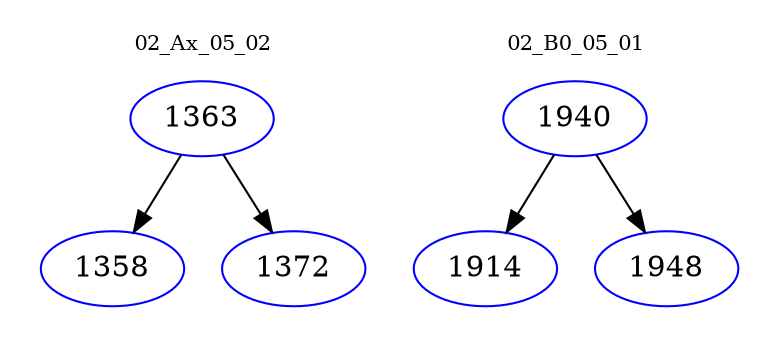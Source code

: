 digraph{
subgraph cluster_0 {
color = white
label = "02_Ax_05_02";
fontsize=10;
T0_1363 [label="1363", color="blue"]
T0_1363 -> T0_1358 [color="black"]
T0_1358 [label="1358", color="blue"]
T0_1363 -> T0_1372 [color="black"]
T0_1372 [label="1372", color="blue"]
}
subgraph cluster_1 {
color = white
label = "02_B0_05_01";
fontsize=10;
T1_1940 [label="1940", color="blue"]
T1_1940 -> T1_1914 [color="black"]
T1_1914 [label="1914", color="blue"]
T1_1940 -> T1_1948 [color="black"]
T1_1948 [label="1948", color="blue"]
}
}

